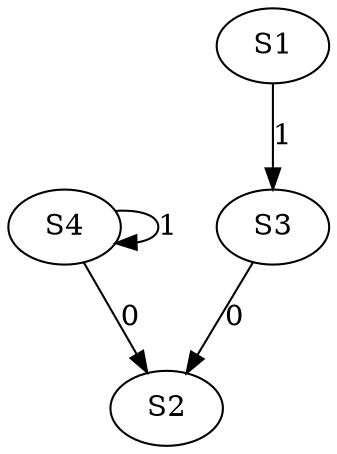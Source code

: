 strict digraph {
	S3 -> S2 [ label = 0 ];
	S1 -> S3 [ label = 1 ];
	S4 -> S4 [ label = 1 ];
	S4 -> S2 [ label = 0 ];
}